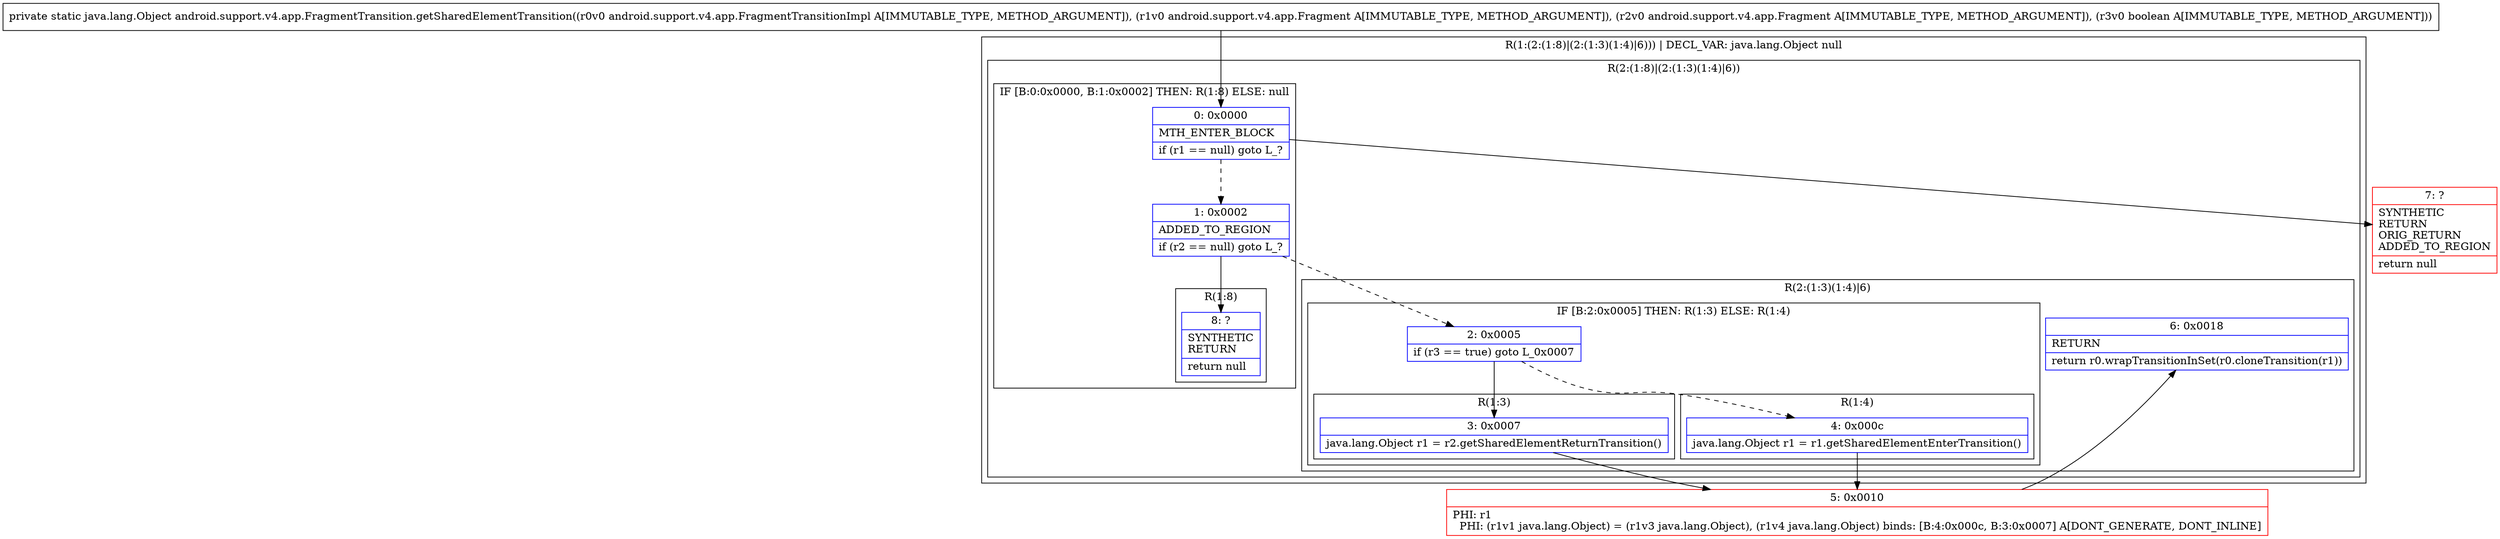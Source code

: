 digraph "CFG forandroid.support.v4.app.FragmentTransition.getSharedElementTransition(Landroid\/support\/v4\/app\/FragmentTransitionImpl;Landroid\/support\/v4\/app\/Fragment;Landroid\/support\/v4\/app\/Fragment;Z)Ljava\/lang\/Object;" {
subgraph cluster_Region_1649664473 {
label = "R(1:(2:(1:8)|(2:(1:3)(1:4)|6))) | DECL_VAR: java.lang.Object null\l";
node [shape=record,color=blue];
subgraph cluster_Region_1693750422 {
label = "R(2:(1:8)|(2:(1:3)(1:4)|6))";
node [shape=record,color=blue];
subgraph cluster_IfRegion_1062499884 {
label = "IF [B:0:0x0000, B:1:0x0002] THEN: R(1:8) ELSE: null";
node [shape=record,color=blue];
Node_0 [shape=record,label="{0\:\ 0x0000|MTH_ENTER_BLOCK\l|if (r1 == null) goto L_?\l}"];
Node_1 [shape=record,label="{1\:\ 0x0002|ADDED_TO_REGION\l|if (r2 == null) goto L_?\l}"];
subgraph cluster_Region_429348449 {
label = "R(1:8)";
node [shape=record,color=blue];
Node_8 [shape=record,label="{8\:\ ?|SYNTHETIC\lRETURN\l|return null\l}"];
}
}
subgraph cluster_Region_1681334691 {
label = "R(2:(1:3)(1:4)|6)";
node [shape=record,color=blue];
subgraph cluster_IfRegion_606554519 {
label = "IF [B:2:0x0005] THEN: R(1:3) ELSE: R(1:4)";
node [shape=record,color=blue];
Node_2 [shape=record,label="{2\:\ 0x0005|if (r3 == true) goto L_0x0007\l}"];
subgraph cluster_Region_935331847 {
label = "R(1:3)";
node [shape=record,color=blue];
Node_3 [shape=record,label="{3\:\ 0x0007|java.lang.Object r1 = r2.getSharedElementReturnTransition()\l}"];
}
subgraph cluster_Region_996179352 {
label = "R(1:4)";
node [shape=record,color=blue];
Node_4 [shape=record,label="{4\:\ 0x000c|java.lang.Object r1 = r1.getSharedElementEnterTransition()\l}"];
}
}
Node_6 [shape=record,label="{6\:\ 0x0018|RETURN\l|return r0.wrapTransitionInSet(r0.cloneTransition(r1))\l}"];
}
}
}
Node_5 [shape=record,color=red,label="{5\:\ 0x0010|PHI: r1 \l  PHI: (r1v1 java.lang.Object) = (r1v3 java.lang.Object), (r1v4 java.lang.Object) binds: [B:4:0x000c, B:3:0x0007] A[DONT_GENERATE, DONT_INLINE]\l}"];
Node_7 [shape=record,color=red,label="{7\:\ ?|SYNTHETIC\lRETURN\lORIG_RETURN\lADDED_TO_REGION\l|return null\l}"];
MethodNode[shape=record,label="{private static java.lang.Object android.support.v4.app.FragmentTransition.getSharedElementTransition((r0v0 android.support.v4.app.FragmentTransitionImpl A[IMMUTABLE_TYPE, METHOD_ARGUMENT]), (r1v0 android.support.v4.app.Fragment A[IMMUTABLE_TYPE, METHOD_ARGUMENT]), (r2v0 android.support.v4.app.Fragment A[IMMUTABLE_TYPE, METHOD_ARGUMENT]), (r3v0 boolean A[IMMUTABLE_TYPE, METHOD_ARGUMENT])) }"];
MethodNode -> Node_0;
Node_0 -> Node_1[style=dashed];
Node_0 -> Node_7;
Node_1 -> Node_2[style=dashed];
Node_1 -> Node_8;
Node_2 -> Node_3;
Node_2 -> Node_4[style=dashed];
Node_3 -> Node_5;
Node_4 -> Node_5;
Node_5 -> Node_6;
}

